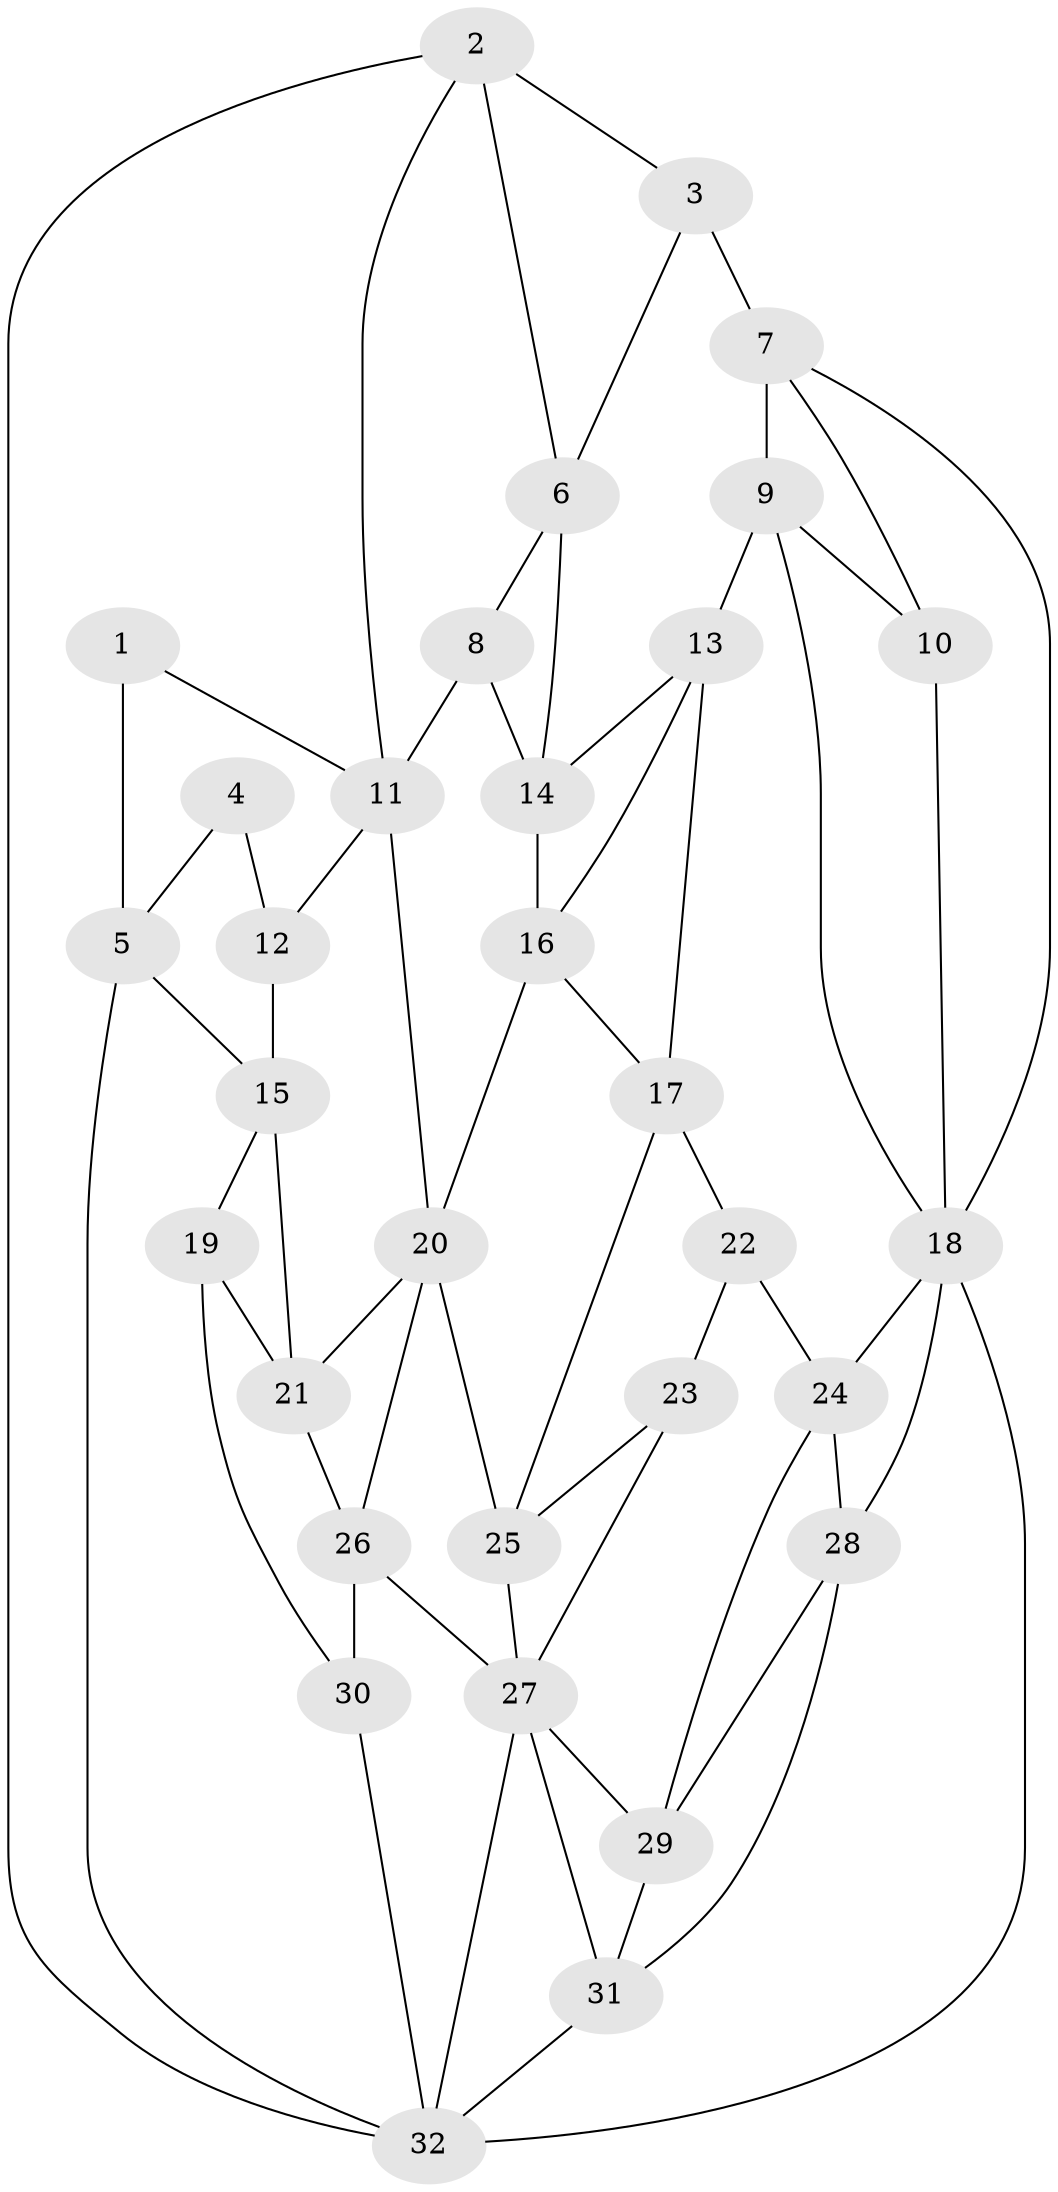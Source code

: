 // original degree distribution, {3: 0.019417475728155338, 4: 0.24271844660194175, 6: 0.21359223300970873, 5: 0.5242718446601942}
// Generated by graph-tools (version 1.1) at 2025/38/03/04/25 23:38:32]
// undirected, 32 vertices, 62 edges
graph export_dot {
  node [color=gray90,style=filled];
  1;
  2;
  3;
  4;
  5;
  6;
  7;
  8;
  9;
  10;
  11;
  12;
  13;
  14;
  15;
  16;
  17;
  18;
  19;
  20;
  21;
  22;
  23;
  24;
  25;
  26;
  27;
  28;
  29;
  30;
  31;
  32;
  1 -- 5 [weight=2.0];
  1 -- 11 [weight=1.0];
  2 -- 3 [weight=1.0];
  2 -- 6 [weight=1.0];
  2 -- 11 [weight=1.0];
  2 -- 32 [weight=1.0];
  3 -- 6 [weight=1.0];
  3 -- 7 [weight=2.0];
  4 -- 5 [weight=1.0];
  4 -- 12 [weight=2.0];
  5 -- 15 [weight=1.0];
  5 -- 32 [weight=1.0];
  6 -- 8 [weight=1.0];
  6 -- 14 [weight=1.0];
  7 -- 9 [weight=1.0];
  7 -- 10 [weight=1.0];
  7 -- 18 [weight=1.0];
  8 -- 11 [weight=1.0];
  8 -- 14 [weight=2.0];
  9 -- 10 [weight=1.0];
  9 -- 13 [weight=2.0];
  9 -- 18 [weight=1.0];
  10 -- 18 [weight=1.0];
  11 -- 12 [weight=2.0];
  11 -- 20 [weight=1.0];
  12 -- 15 [weight=2.0];
  13 -- 14 [weight=1.0];
  13 -- 16 [weight=1.0];
  13 -- 17 [weight=1.0];
  14 -- 16 [weight=2.0];
  15 -- 19 [weight=1.0];
  15 -- 21 [weight=1.0];
  16 -- 17 [weight=1.0];
  16 -- 20 [weight=1.0];
  17 -- 22 [weight=1.0];
  17 -- 25 [weight=1.0];
  18 -- 24 [weight=1.0];
  18 -- 28 [weight=2.0];
  18 -- 32 [weight=1.0];
  19 -- 21 [weight=1.0];
  19 -- 30 [weight=2.0];
  20 -- 21 [weight=1.0];
  20 -- 25 [weight=1.0];
  20 -- 26 [weight=1.0];
  21 -- 26 [weight=1.0];
  22 -- 23 [weight=1.0];
  22 -- 24 [weight=2.0];
  23 -- 25 [weight=1.0];
  23 -- 27 [weight=1.0];
  24 -- 28 [weight=2.0];
  24 -- 29 [weight=1.0];
  25 -- 27 [weight=1.0];
  26 -- 27 [weight=1.0];
  26 -- 30 [weight=1.0];
  27 -- 29 [weight=1.0];
  27 -- 31 [weight=1.0];
  27 -- 32 [weight=1.0];
  28 -- 29 [weight=1.0];
  28 -- 31 [weight=2.0];
  29 -- 31 [weight=1.0];
  30 -- 32 [weight=2.0];
  31 -- 32 [weight=2.0];
}
